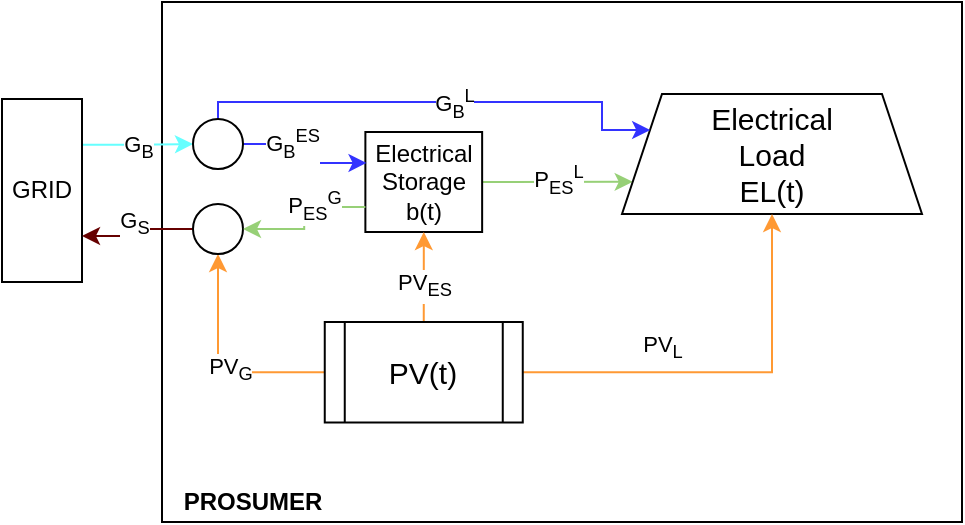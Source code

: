 <mxfile version="14.7.7" type="github"><diagram id="BkngK3X7I9KQVH7am66S" name="Page-1"><mxGraphModel dx="1038" dy="489" grid="1" gridSize="10" guides="1" tooltips="1" connect="1" arrows="1" fold="1" page="1" pageScale="1" pageWidth="850" pageHeight="1100" math="0" shadow="0"><root><mxCell id="0"/><mxCell id="1" parent="0"/><mxCell id="1ZX6Y4KyPC9WGoFBthJF-1" value="" style="rounded=0;whiteSpace=wrap;html=1;" vertex="1" parent="1"><mxGeometry x="540" y="200" width="400" height="260" as="geometry"/></mxCell><mxCell id="1ZX6Y4KyPC9WGoFBthJF-2" style="edgeStyle=orthogonalEdgeStyle;rounded=0;orthogonalLoop=1;jettySize=auto;html=1;exitX=1;exitY=0.25;exitDx=0;exitDy=0;entryX=0;entryY=0.5;entryDx=0;entryDy=0;strokeColor=#66FFFF;" edge="1" parent="1" source="1ZX6Y4KyPC9WGoFBthJF-4" target="1ZX6Y4KyPC9WGoFBthJF-20"><mxGeometry relative="1" as="geometry"><Array as="points"><mxPoint x="525" y="271"/></Array></mxGeometry></mxCell><mxCell id="1ZX6Y4KyPC9WGoFBthJF-3" value="G&lt;sub&gt;B&lt;/sub&gt;" style="edgeLabel;html=1;align=center;verticalAlign=middle;resizable=0;points=[];" vertex="1" connectable="0" parent="1ZX6Y4KyPC9WGoFBthJF-2"><mxGeometry x="-0.013" y="-1" relative="1" as="geometry"><mxPoint as="offset"/></mxGeometry></mxCell><mxCell id="1ZX6Y4KyPC9WGoFBthJF-4" value="GRID" style="rounded=0;whiteSpace=wrap;html=1;fontSize=12;" vertex="1" parent="1"><mxGeometry x="460" y="248.5" width="40" height="91.5" as="geometry"/></mxCell><mxCell id="1ZX6Y4KyPC9WGoFBthJF-5" style="edgeStyle=orthogonalEdgeStyle;rounded=0;orthogonalLoop=1;jettySize=auto;html=1;exitX=1;exitY=0.5;exitDx=0;exitDy=0;entryX=0;entryY=0.75;entryDx=0;entryDy=0;strokeColor=#97D077;" edge="1" parent="1" source="1ZX6Y4KyPC9WGoFBthJF-7" target="1ZX6Y4KyPC9WGoFBthJF-8"><mxGeometry relative="1" as="geometry"><Array as="points"><mxPoint x="710" y="290"/><mxPoint x="855" y="289"/></Array></mxGeometry></mxCell><mxCell id="1ZX6Y4KyPC9WGoFBthJF-6" value="P&lt;sub&gt;ES&lt;/sub&gt;&lt;sup&gt;L&lt;/sup&gt;" style="edgeLabel;html=1;align=center;verticalAlign=middle;resizable=0;points=[];" vertex="1" connectable="0" parent="1ZX6Y4KyPC9WGoFBthJF-5"><mxGeometry x="-0.01" y="1" relative="1" as="geometry"><mxPoint as="offset"/></mxGeometry></mxCell><mxCell id="1ZX6Y4KyPC9WGoFBthJF-7" value="Electrical Storage&lt;br&gt;b(t)" style="rounded=0;whiteSpace=wrap;html=1;" vertex="1" parent="1"><mxGeometry x="641.69" y="265" width="58.38" height="50" as="geometry"/></mxCell><mxCell id="1ZX6Y4KyPC9WGoFBthJF-8" value="Electrical &lt;br&gt;Load&lt;br&gt;EL(t)" style="shape=trapezoid;perimeter=trapezoidPerimeter;whiteSpace=wrap;html=1;fixedSize=1;fontSize=15;" vertex="1" parent="1"><mxGeometry x="770" y="246" width="150" height="60" as="geometry"/></mxCell><mxCell id="1ZX6Y4KyPC9WGoFBthJF-9" style="edgeStyle=orthogonalEdgeStyle;rounded=0;orthogonalLoop=1;jettySize=auto;html=1;exitX=0;exitY=0.5;exitDx=0;exitDy=0;entryX=0.5;entryY=1;entryDx=0;entryDy=0;strokeColor=#FF9933;" edge="1" parent="1" source="1ZX6Y4KyPC9WGoFBthJF-15" target="1ZX6Y4KyPC9WGoFBthJF-23"><mxGeometry relative="1" as="geometry"/></mxCell><mxCell id="1ZX6Y4KyPC9WGoFBthJF-10" value="PV&lt;sub&gt;G&lt;/sub&gt;" style="edgeLabel;html=1;align=center;verticalAlign=middle;resizable=0;points=[];" vertex="1" connectable="0" parent="1ZX6Y4KyPC9WGoFBthJF-9"><mxGeometry x="-0.144" y="-1" relative="1" as="geometry"><mxPoint as="offset"/></mxGeometry></mxCell><mxCell id="1ZX6Y4KyPC9WGoFBthJF-11" style="edgeStyle=orthogonalEdgeStyle;rounded=0;orthogonalLoop=1;jettySize=auto;html=1;exitX=0.5;exitY=0;exitDx=0;exitDy=0;strokeColor=#FF9933;" edge="1" parent="1" source="1ZX6Y4KyPC9WGoFBthJF-15" target="1ZX6Y4KyPC9WGoFBthJF-7"><mxGeometry relative="1" as="geometry"><Array as="points"><mxPoint x="671" y="330"/><mxPoint x="671" y="330"/></Array></mxGeometry></mxCell><mxCell id="1ZX6Y4KyPC9WGoFBthJF-12" value="PV&lt;sub&gt;ES&lt;/sub&gt;" style="edgeLabel;html=1;align=center;verticalAlign=middle;resizable=0;points=[];" vertex="1" connectable="0" parent="1ZX6Y4KyPC9WGoFBthJF-11"><mxGeometry x="-0.174" relative="1" as="geometry"><mxPoint as="offset"/></mxGeometry></mxCell><mxCell id="1ZX6Y4KyPC9WGoFBthJF-13" style="edgeStyle=orthogonalEdgeStyle;rounded=0;orthogonalLoop=1;jettySize=auto;html=1;exitX=1;exitY=0.5;exitDx=0;exitDy=0;strokeColor=#FF9933;entryX=0.5;entryY=1;entryDx=0;entryDy=0;" edge="1" parent="1" source="1ZX6Y4KyPC9WGoFBthJF-15" target="1ZX6Y4KyPC9WGoFBthJF-8"><mxGeometry relative="1" as="geometry"><mxPoint x="752" y="293" as="targetPoint"/><Array as="points"><mxPoint x="845" y="385"/></Array></mxGeometry></mxCell><mxCell id="1ZX6Y4KyPC9WGoFBthJF-14" value="PV&lt;sub&gt;L&lt;/sub&gt;" style="edgeLabel;html=1;align=center;verticalAlign=middle;resizable=0;points=[];" vertex="1" connectable="0" parent="1ZX6Y4KyPC9WGoFBthJF-13"><mxGeometry x="-0.317" y="-1" relative="1" as="geometry"><mxPoint y="-13.14" as="offset"/></mxGeometry></mxCell><mxCell id="1ZX6Y4KyPC9WGoFBthJF-15" value="PV(t)" style="shape=process;whiteSpace=wrap;html=1;backgroundOutline=1;fontSize=15;" vertex="1" parent="1"><mxGeometry x="621.38" y="360" width="99" height="50.25" as="geometry"/></mxCell><mxCell id="1ZX6Y4KyPC9WGoFBthJF-16" style="edgeStyle=orthogonalEdgeStyle;rounded=0;orthogonalLoop=1;jettySize=auto;html=1;exitX=0.5;exitY=0;exitDx=0;exitDy=0;entryX=0;entryY=0.25;entryDx=0;entryDy=0;strokeColor=#3333FF;" edge="1" parent="1" source="1ZX6Y4KyPC9WGoFBthJF-20" target="1ZX6Y4KyPC9WGoFBthJF-8"><mxGeometry relative="1" as="geometry"><Array as="points"><mxPoint x="568" y="250"/><mxPoint x="760" y="250"/><mxPoint x="760" y="264"/><mxPoint x="784" y="264"/></Array></mxGeometry></mxCell><mxCell id="1ZX6Y4KyPC9WGoFBthJF-17" value="G&lt;sub&gt;B&lt;/sub&gt;&lt;sup&gt;L&lt;/sup&gt;" style="edgeLabel;html=1;align=center;verticalAlign=middle;resizable=0;points=[];" vertex="1" connectable="0" parent="1ZX6Y4KyPC9WGoFBthJF-16"><mxGeometry x="0.054" y="-1" relative="1" as="geometry"><mxPoint as="offset"/></mxGeometry></mxCell><mxCell id="1ZX6Y4KyPC9WGoFBthJF-18" style="edgeStyle=orthogonalEdgeStyle;rounded=0;orthogonalLoop=1;jettySize=auto;html=1;exitX=1;exitY=0.5;exitDx=0;exitDy=0;entryX=0.01;entryY=0.309;entryDx=0;entryDy=0;strokeColor=#3333FF;entryPerimeter=0;" edge="1" parent="1" source="1ZX6Y4KyPC9WGoFBthJF-20" target="1ZX6Y4KyPC9WGoFBthJF-7"><mxGeometry relative="1" as="geometry"><mxPoint x="555.5" y="329" as="targetPoint"/></mxGeometry></mxCell><mxCell id="1ZX6Y4KyPC9WGoFBthJF-19" value="G&lt;sub&gt;B&lt;/sub&gt;&lt;sup&gt;ES&lt;/sup&gt;" style="edgeLabel;html=1;align=center;verticalAlign=middle;resizable=0;points=[];" vertex="1" connectable="0" parent="1ZX6Y4KyPC9WGoFBthJF-18"><mxGeometry x="-0.324" relative="1" as="geometry"><mxPoint as="offset"/></mxGeometry></mxCell><mxCell id="1ZX6Y4KyPC9WGoFBthJF-20" value="" style="ellipse;whiteSpace=wrap;html=1;aspect=fixed;" vertex="1" parent="1"><mxGeometry x="555.5" y="258.5" width="25" height="25" as="geometry"/></mxCell><mxCell id="1ZX6Y4KyPC9WGoFBthJF-21" style="edgeStyle=orthogonalEdgeStyle;rounded=0;orthogonalLoop=1;jettySize=auto;html=1;exitX=0;exitY=0.5;exitDx=0;exitDy=0;entryX=1;entryY=0.75;entryDx=0;entryDy=0;strokeColor=#660000;" edge="1" parent="1" source="1ZX6Y4KyPC9WGoFBthJF-23" target="1ZX6Y4KyPC9WGoFBthJF-4"><mxGeometry relative="1" as="geometry"><Array as="points"><mxPoint x="525" y="314"/><mxPoint x="525" y="317"/><mxPoint x="500" y="317"/></Array></mxGeometry></mxCell><mxCell id="1ZX6Y4KyPC9WGoFBthJF-22" value="G&lt;sub&gt;S&lt;/sub&gt;" style="edgeLabel;html=1;align=center;verticalAlign=middle;resizable=0;points=[];" vertex="1" connectable="0" parent="1ZX6Y4KyPC9WGoFBthJF-21"><mxGeometry x="-0.393" y="-1" relative="1" as="geometry"><mxPoint x="-11.67" y="-2" as="offset"/></mxGeometry></mxCell><mxCell id="1ZX6Y4KyPC9WGoFBthJF-23" value="" style="ellipse;whiteSpace=wrap;html=1;aspect=fixed;" vertex="1" parent="1"><mxGeometry x="555.5" y="301" width="25" height="25" as="geometry"/></mxCell><mxCell id="1ZX6Y4KyPC9WGoFBthJF-24" style="edgeStyle=orthogonalEdgeStyle;rounded=0;orthogonalLoop=1;jettySize=auto;html=1;exitX=0;exitY=0.75;exitDx=0;exitDy=0;entryX=1;entryY=0.5;entryDx=0;entryDy=0;strokeColor=#97D077;" edge="1" parent="1" source="1ZX6Y4KyPC9WGoFBthJF-7" target="1ZX6Y4KyPC9WGoFBthJF-23"><mxGeometry relative="1" as="geometry"><mxPoint x="512.5" y="329" as="sourcePoint"/></mxGeometry></mxCell><mxCell id="1ZX6Y4KyPC9WGoFBthJF-25" value="P&lt;sub&gt;ES&lt;/sub&gt;&lt;sup&gt;G&lt;/sup&gt;" style="edgeLabel;html=1;align=center;verticalAlign=middle;resizable=0;points=[];" vertex="1" connectable="0" parent="1ZX6Y4KyPC9WGoFBthJF-24"><mxGeometry x="-0.291" y="-1" relative="1" as="geometry"><mxPoint as="offset"/></mxGeometry></mxCell><mxCell id="1ZX6Y4KyPC9WGoFBthJF-26" value="PROSUMER" style="text;html=1;align=center;verticalAlign=middle;resizable=0;points=[];autosize=1;fontStyle=1" vertex="1" parent="1"><mxGeometry x="540" y="440" width="90" height="20" as="geometry"/></mxCell></root></mxGraphModel></diagram></mxfile>